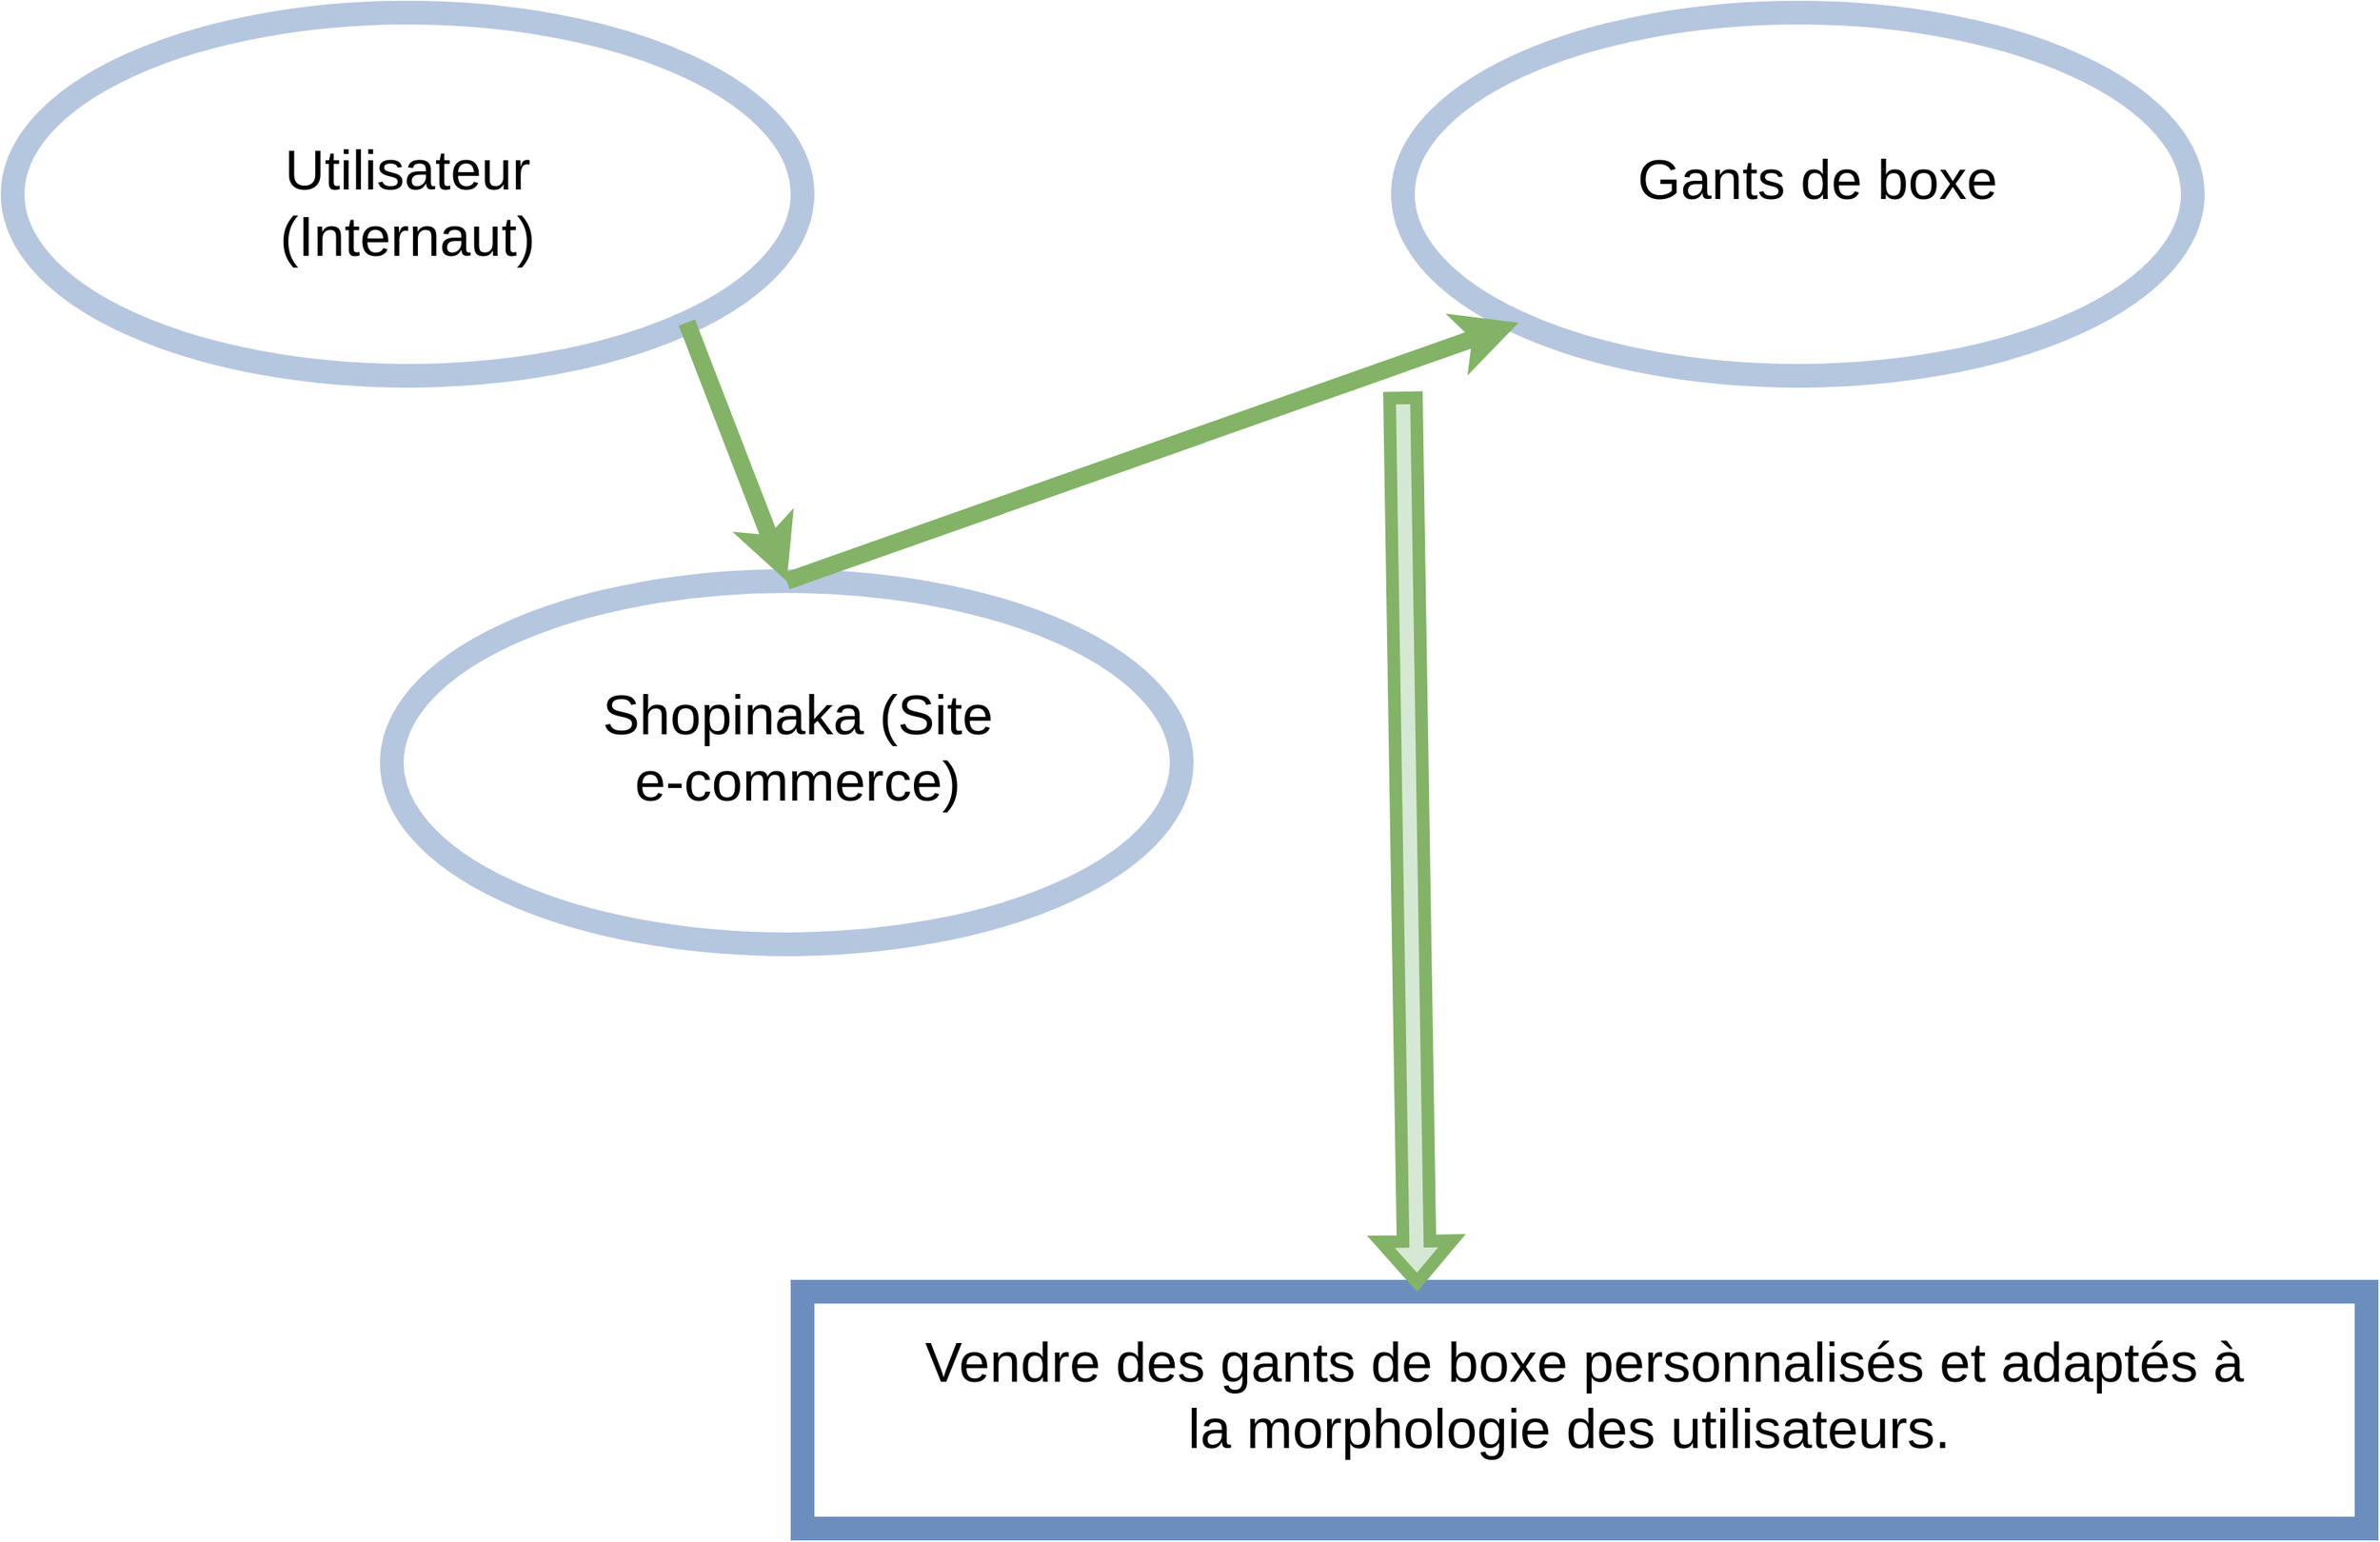 <mxfile version="22.1.21" type="device">
  <diagram name="Page-1" id="5987fedf-629e-85c4-6858-42fee31821dd">
    <mxGraphModel dx="2620" dy="2657" grid="1" gridSize="10" guides="1" tooltips="1" connect="1" arrows="1" fold="1" page="1" pageScale="1.5" pageWidth="1169" pageHeight="826" background="none" math="0" shadow="0">
      <root>
        <mxCell id="0" style=";html=1;" />
        <mxCell id="1" style=";html=1;" parent="0" />
        <mxCell id="GpxkgZDPcRO_rBGPrZ_7-2" value="&lt;font style=&quot;font-size: 35px;&quot;&gt;Shopinaka (Site e-commerce)&lt;/font&gt;" style="text;html=1;strokeColor=none;fillColor=none;align=center;verticalAlign=middle;whiteSpace=wrap;rounded=0;shadow=0;fontSize=30;fontColor=#000000;" parent="1" vertex="1">
          <mxGeometry x="790" y="360" width="274" height="110" as="geometry" />
        </mxCell>
        <mxCell id="diufSr1Yr_5f3iuIc5rI-4" value="" style="ellipse;whiteSpace=wrap;html=1;rounded=0;shadow=0;strokeWidth=15;fillColor=none;fontSize=24;align=right;strokeColor=#6c8ebf;opacity=50;" vertex="1" parent="1">
          <mxGeometry x="670" y="310" width="500" height="230" as="geometry" />
        </mxCell>
        <mxCell id="diufSr1Yr_5f3iuIc5rI-5" value="" style="ellipse;whiteSpace=wrap;html=1;rounded=0;shadow=0;strokeWidth=15;fillColor=none;fontSize=24;align=right;strokeColor=#6c8ebf;opacity=50;" vertex="1" parent="1">
          <mxGeometry x="430" y="-50" width="500" height="230" as="geometry" />
        </mxCell>
        <mxCell id="diufSr1Yr_5f3iuIc5rI-6" value="&lt;font style=&quot;font-size: 35px;&quot;&gt;Utilisateur (Internaut)&lt;/font&gt;" style="text;html=1;strokeColor=none;fillColor=none;align=center;verticalAlign=middle;whiteSpace=wrap;rounded=0;shadow=0;fontSize=30;fontColor=#000000;" vertex="1" parent="1">
          <mxGeometry x="585" y="55" width="190" height="30" as="geometry" />
        </mxCell>
        <mxCell id="diufSr1Yr_5f3iuIc5rI-11" value="" style="ellipse;whiteSpace=wrap;html=1;rounded=0;shadow=0;strokeWidth=15;fillColor=none;fontSize=24;align=right;strokeColor=#6c8ebf;opacity=50;" vertex="1" parent="1">
          <mxGeometry x="1310" y="-50" width="500" height="230" as="geometry" />
        </mxCell>
        <mxCell id="diufSr1Yr_5f3iuIc5rI-12" value="&lt;font style=&quot;font-size: 35px;&quot;&gt;Gants de boxe&lt;/font&gt;" style="text;html=1;strokeColor=none;fillColor=none;align=center;verticalAlign=middle;whiteSpace=wrap;rounded=0;shadow=0;fontSize=20;" vertex="1" parent="1">
          <mxGeometry x="1450" y="40" width="245" height="30" as="geometry" />
        </mxCell>
        <mxCell id="diufSr1Yr_5f3iuIc5rI-13" value="" style="rounded=0;whiteSpace=wrap;html=1;fillColor=none;strokeWidth=15;strokeColor=#6c8ebf;" vertex="1" parent="1">
          <mxGeometry x="930" y="760" width="990" height="150" as="geometry" />
        </mxCell>
        <mxCell id="diufSr1Yr_5f3iuIc5rI-14" value="&lt;font style=&quot;font-size: 35px;&quot;&gt;Vendre des gants de boxe personnalisés et adaptés à la morphologie des utilisateurs.&amp;nbsp;&amp;nbsp;&lt;/font&gt;" style="text;html=1;strokeColor=none;fillColor=none;align=center;verticalAlign=middle;whiteSpace=wrap;rounded=0;shadow=0;fontSize=20;" vertex="1" parent="1">
          <mxGeometry x="1005" y="778.75" width="840" height="92.5" as="geometry" />
        </mxCell>
        <mxCell id="diufSr1Yr_5f3iuIc5rI-15" value="" style="endArrow=classic;html=1;rounded=0;exitX=1;exitY=1;exitDx=0;exitDy=0;entryX=0.5;entryY=0;entryDx=0;entryDy=0;fillColor=#d5e8d4;strokeColor=#82b366;strokeWidth=11;" edge="1" parent="1" source="diufSr1Yr_5f3iuIc5rI-5" target="diufSr1Yr_5f3iuIc5rI-4">
          <mxGeometry width="50" height="50" relative="1" as="geometry">
            <mxPoint x="1260" y="240" as="sourcePoint" />
            <mxPoint x="1310" y="190" as="targetPoint" />
          </mxGeometry>
        </mxCell>
        <mxCell id="diufSr1Yr_5f3iuIc5rI-16" value="" style="endArrow=classic;html=1;rounded=0;exitX=0.5;exitY=0;exitDx=0;exitDy=0;entryX=0;entryY=1;entryDx=0;entryDy=0;fillColor=#d5e8d4;strokeColor=#82b366;strokeWidth=11;" edge="1" parent="1" source="diufSr1Yr_5f3iuIc5rI-4" target="diufSr1Yr_5f3iuIc5rI-11">
          <mxGeometry width="50" height="50" relative="1" as="geometry">
            <mxPoint x="1270" y="151" as="sourcePoint" />
            <mxPoint x="1458" y="330" as="targetPoint" />
          </mxGeometry>
        </mxCell>
        <mxCell id="diufSr1Yr_5f3iuIc5rI-18" value="" style="shape=flexArrow;endArrow=classic;html=1;rounded=0;entryX=0.393;entryY=-0.013;entryDx=0;entryDy=0;entryPerimeter=0;fillColor=#d5e8d4;strokeColor=#82b366;strokeWidth=8;" edge="1" parent="1" target="diufSr1Yr_5f3iuIc5rI-13">
          <mxGeometry width="50" height="50" relative="1" as="geometry">
            <mxPoint x="1310" y="190" as="sourcePoint" />
            <mxPoint x="1620" y="320" as="targetPoint" />
          </mxGeometry>
        </mxCell>
      </root>
    </mxGraphModel>
  </diagram>
</mxfile>
